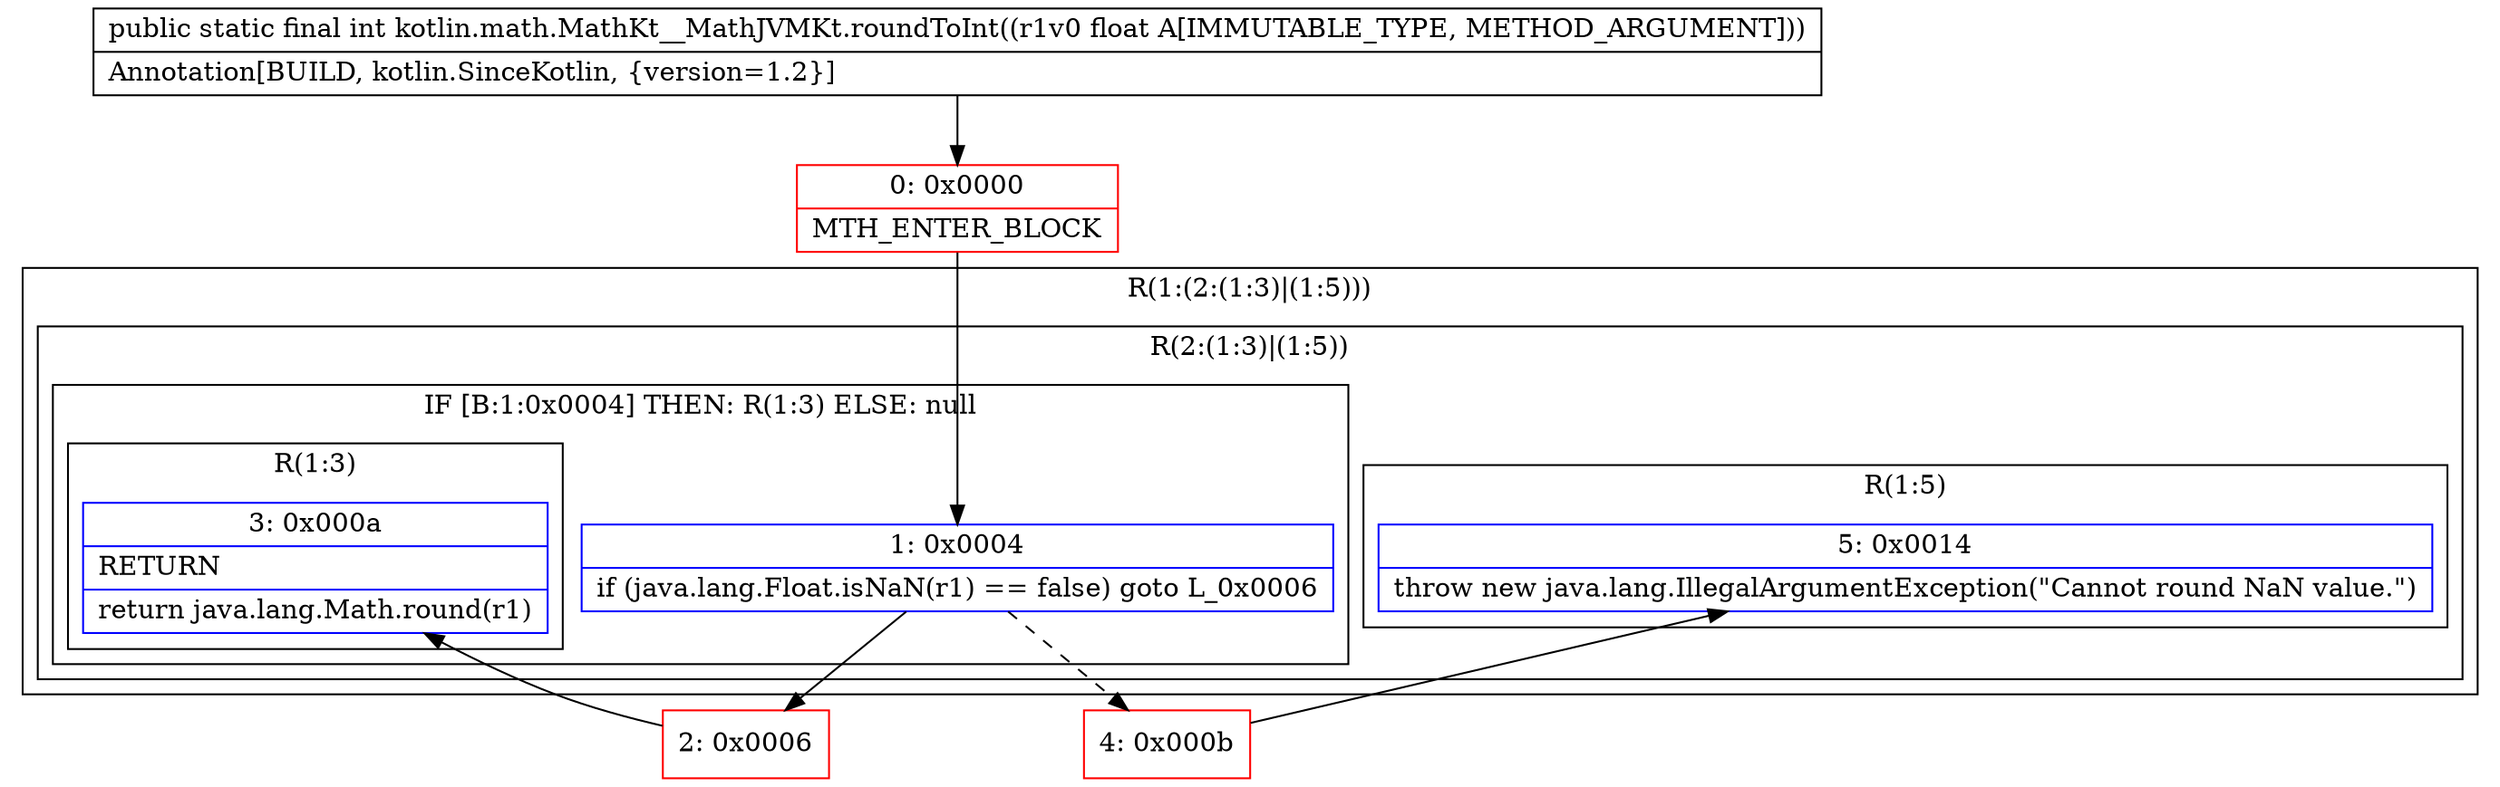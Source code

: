 digraph "CFG forkotlin.math.MathKt__MathJVMKt.roundToInt(F)I" {
subgraph cluster_Region_1116741264 {
label = "R(1:(2:(1:3)|(1:5)))";
node [shape=record,color=blue];
subgraph cluster_Region_1639522810 {
label = "R(2:(1:3)|(1:5))";
node [shape=record,color=blue];
subgraph cluster_IfRegion_527774608 {
label = "IF [B:1:0x0004] THEN: R(1:3) ELSE: null";
node [shape=record,color=blue];
Node_1 [shape=record,label="{1\:\ 0x0004|if (java.lang.Float.isNaN(r1) == false) goto L_0x0006\l}"];
subgraph cluster_Region_1143373225 {
label = "R(1:3)";
node [shape=record,color=blue];
Node_3 [shape=record,label="{3\:\ 0x000a|RETURN\l|return java.lang.Math.round(r1)\l}"];
}
}
subgraph cluster_Region_100704035 {
label = "R(1:5)";
node [shape=record,color=blue];
Node_5 [shape=record,label="{5\:\ 0x0014|throw new java.lang.IllegalArgumentException(\"Cannot round NaN value.\")\l}"];
}
}
}
Node_0 [shape=record,color=red,label="{0\:\ 0x0000|MTH_ENTER_BLOCK\l}"];
Node_2 [shape=record,color=red,label="{2\:\ 0x0006}"];
Node_4 [shape=record,color=red,label="{4\:\ 0x000b}"];
MethodNode[shape=record,label="{public static final int kotlin.math.MathKt__MathJVMKt.roundToInt((r1v0 float A[IMMUTABLE_TYPE, METHOD_ARGUMENT]))  | Annotation[BUILD, kotlin.SinceKotlin, \{version=1.2\}]\l}"];
MethodNode -> Node_0;
Node_1 -> Node_2;
Node_1 -> Node_4[style=dashed];
Node_0 -> Node_1;
Node_2 -> Node_3;
Node_4 -> Node_5;
}

